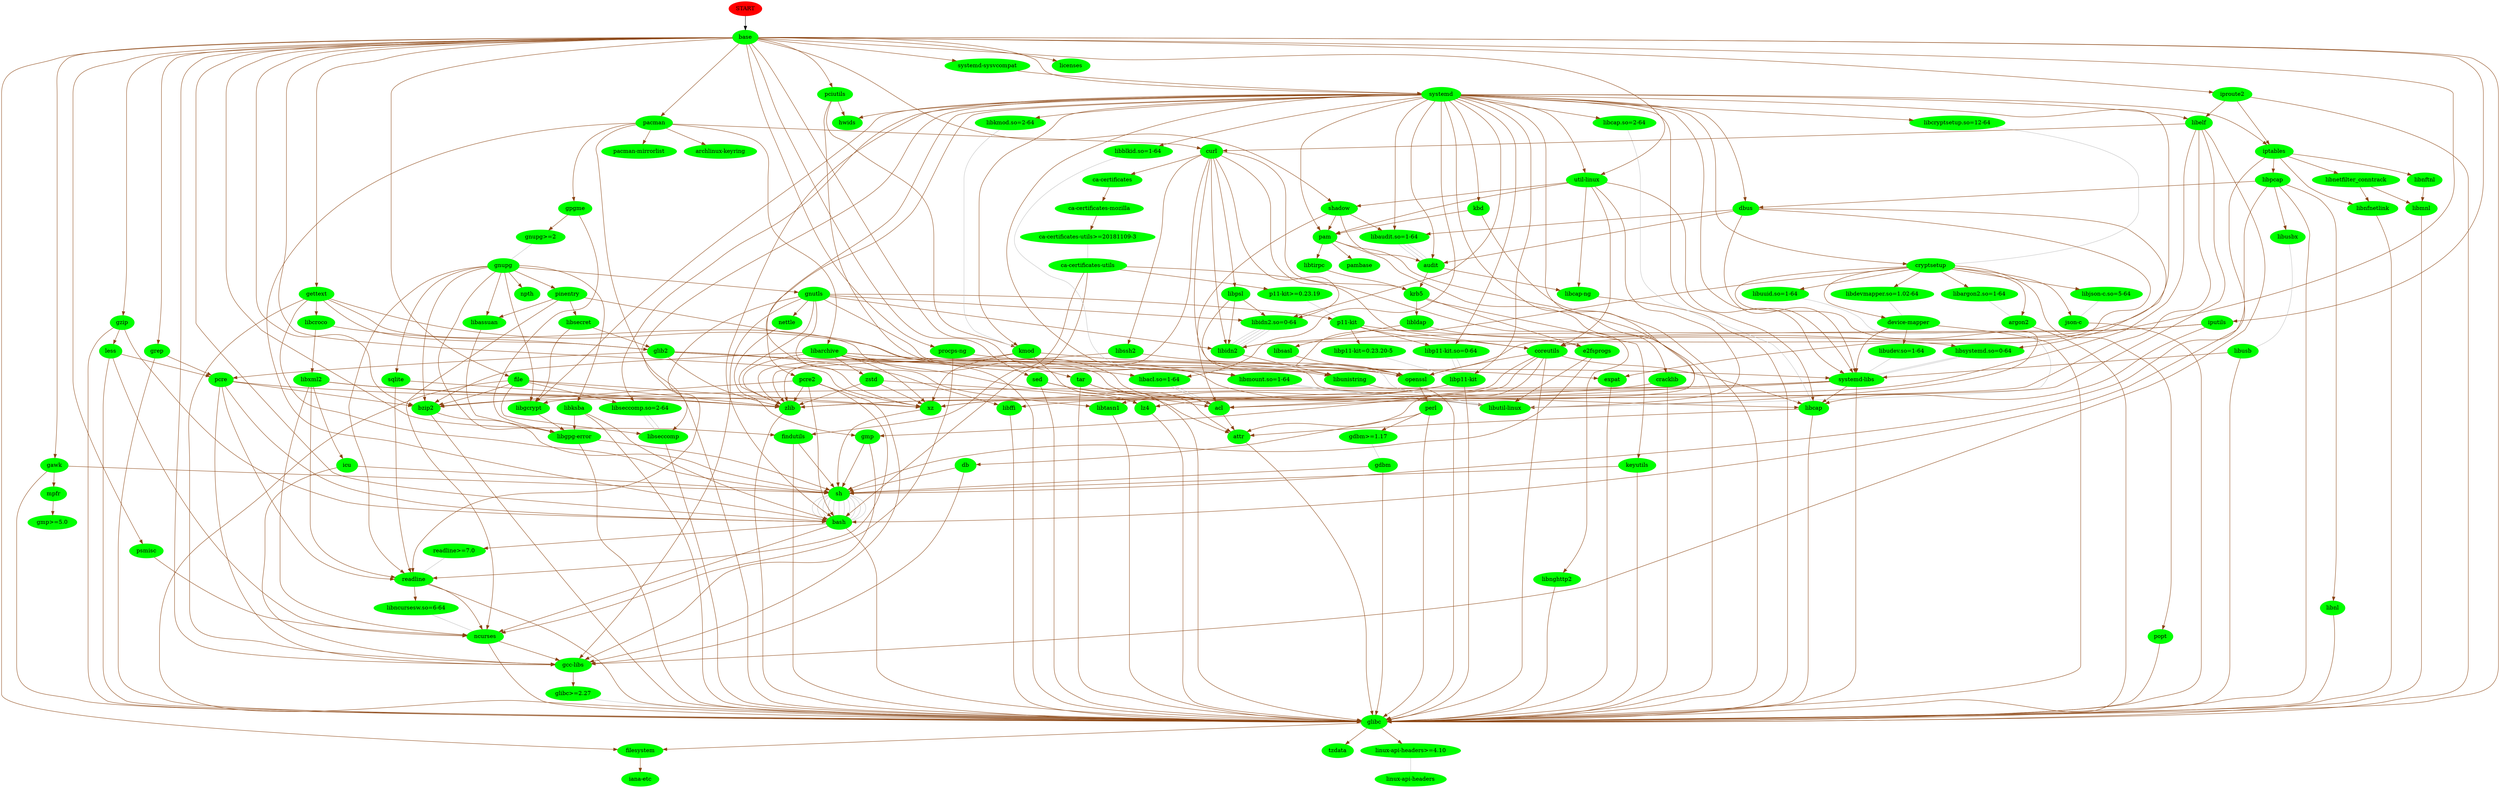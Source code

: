 digraph G { START [color=red, style=filled];
node [style=filled, color=green];
 "START" -> "base";
"base" -> "filesystem" [color=chocolate4];
"filesystem" -> "iana-etc" [color=chocolate4];
"base" -> "gcc-libs" [color=chocolate4];
"gcc-libs" -> "glibc>=2.27" [color=chocolate4];
"glibc>=2.27" -> "glibc" [arrowhead=none, color=grey];
"glibc" -> "linux-api-headers>=4.10" [color=chocolate4];
"linux-api-headers>=4.10" -> "linux-api-headers" [arrowhead=none, color=grey];
"glibc" -> "tzdata" [color=chocolate4];
"glibc" -> "filesystem" [color=chocolate4];
"base" -> "glibc" [color=chocolate4];
"base" -> "bash" [color=chocolate4];
"bash" -> "readline>=7.0" [color=chocolate4];
"readline>=7.0" -> "readline" [arrowhead=none, color=grey];
"readline" -> "glibc" [color=chocolate4];
"readline" -> "ncurses" [color=chocolate4];
"ncurses" -> "glibc" [color=chocolate4];
"ncurses" -> "gcc-libs" [color=chocolate4];
"readline" -> "libncursesw.so=6-64" [color=chocolate4];
"libncursesw.so=6-64" -> "ncurses" [arrowhead=none, color=grey];
"bash" -> "glibc" [color=chocolate4];
"bash" -> "ncurses" [color=chocolate4];
"base" -> "coreutils" [color=chocolate4];
"coreutils" -> "glibc" [color=chocolate4];
"coreutils" -> "acl" [color=chocolate4];
"acl" -> "attr" [color=chocolate4];
"attr" -> "glibc" [color=chocolate4];
"coreutils" -> "attr" [color=chocolate4];
"coreutils" -> "gmp" [color=chocolate4];
"gmp" -> "gcc-libs" [color=chocolate4];
"gmp" -> "sh" [color=chocolate4];
"sh" -> "bash" [arrowhead=none, color=grey];
"coreutils" -> "libcap" [color=chocolate4];
"libcap" -> "glibc" [color=chocolate4];
"libcap" -> "attr" [color=chocolate4];
"coreutils" -> "openssl" [color=chocolate4];
"openssl" -> "perl" [color=chocolate4];
"perl" -> "gdbm>=1.17" [color=chocolate4];
"gdbm>=1.17" -> "gdbm" [arrowhead=none, color=grey];
"gdbm" -> "glibc" [color=chocolate4];
"gdbm" -> "sh" [color=chocolate4];
"sh" -> "bash" [arrowhead=none, color=grey];
"perl" -> "db" [color=chocolate4];
"db" -> "gcc-libs" [color=chocolate4];
"db" -> "sh" [color=chocolate4];
"sh" -> "bash" [arrowhead=none, color=grey];
"perl" -> "glibc" [color=chocolate4];
"base" -> "file" [color=chocolate4];
"file" -> "glibc" [color=chocolate4];
"file" -> "zlib" [color=chocolate4];
"zlib" -> "glibc" [color=chocolate4];
"file" -> "xz" [color=chocolate4];
"xz" -> "sh" [color=chocolate4];
"sh" -> "bash" [arrowhead=none, color=grey];
"file" -> "bzip2" [color=chocolate4];
"bzip2" -> "glibc" [color=chocolate4];
"bzip2" -> "sh" [color=chocolate4];
"sh" -> "bash" [arrowhead=none, color=grey];
"file" -> "libseccomp" [color=chocolate4];
"libseccomp" -> "glibc" [color=chocolate4];
"file" -> "libseccomp.so=2-64" [color=chocolate4];
"libseccomp.so=2-64" -> "libseccomp" [arrowhead=none, color=grey];
"base" -> "findutils" [color=chocolate4];
"findutils" -> "glibc" [color=chocolate4];
"findutils" -> "sh" [color=chocolate4];
"sh" -> "bash" [arrowhead=none, color=grey];
"base" -> "gawk" [color=chocolate4];
"gawk" -> "sh" [color=chocolate4];
"gawk" -> "glibc" [color=chocolate4];
"gawk" -> "mpfr" [color=chocolate4];
"mpfr" -> "gmp>=5.0" [color=chocolate4];
"base" -> "grep" [color=chocolate4];
"grep" -> "glibc" [color=chocolate4];
"grep" -> "pcre" [color=chocolate4];
"pcre" -> "gcc-libs" [color=chocolate4];
"pcre" -> "readline" [color=chocolate4];
"pcre" -> "zlib" [color=chocolate4];
"pcre" -> "bzip2" [color=chocolate4];
"pcre" -> "bash" [color=chocolate4];
"base" -> "procps-ng" [color=chocolate4];
"procps-ng" -> "ncurses" [color=chocolate4];
"procps-ng" -> "systemd-libs" [color=chocolate4];
"systemd-libs" -> "glibc" [color=chocolate4];
"systemd-libs" -> "libcap" [color=chocolate4];
"systemd-libs" -> "libgcrypt" [color=chocolate4];
"libgcrypt" -> "libgpg-error" [color=chocolate4];
"libgpg-error" -> "glibc" [color=chocolate4];
"libgpg-error" -> "sh" [color=chocolate4];
"sh" -> "bash" [arrowhead=none, color=grey];
"systemd-libs" -> "lz4" [color=chocolate4];
"lz4" -> "glibc" [color=chocolate4];
"systemd-libs" -> "xz" [color=chocolate4];
"base" -> "sed" [color=chocolate4];
"sed" -> "glibc" [color=chocolate4];
"sed" -> "acl" [color=chocolate4];
"sed" -> "attr" [color=chocolate4];
"base" -> "tar" [color=chocolate4];
"tar" -> "glibc" [color=chocolate4];
"tar" -> "acl" [color=chocolate4];
"tar" -> "attr" [color=chocolate4];
"base" -> "gettext" [color=chocolate4];
"gettext" -> "gcc-libs" [color=chocolate4];
"gettext" -> "acl" [color=chocolate4];
"gettext" -> "sh" [color=chocolate4];
"sh" -> "bash" [arrowhead=none, color=grey];
"gettext" -> "glib2" [color=chocolate4];
"glib2" -> "pcre" [color=chocolate4];
"glib2" -> "libffi" [color=chocolate4];
"libffi" -> "glibc" [color=chocolate4];
"glib2" -> "libutil-linux" [color=chocolate4];
"glib2" -> "zlib" [color=chocolate4];
"glib2" -> "libmount.so=1-64" [color=chocolate4];
"libmount.so=1-64" -> "libutil-linux" [arrowhead=none, color=grey];
"gettext" -> "libunistring" [color=chocolate4];
"libunistring" -> "glibc" [color=chocolate4];
"gettext" -> "libcroco" [color=chocolate4];
"libcroco" -> "glib2" [color=chocolate4];
"libcroco" -> "libxml2" [color=chocolate4];
"libxml2" -> "zlib" [color=chocolate4];
"libxml2" -> "readline" [color=chocolate4];
"libxml2" -> "ncurses" [color=chocolate4];
"libxml2" -> "xz" [color=chocolate4];
"libxml2" -> "icu" [color=chocolate4];
"icu" -> "gcc-libs" [color=chocolate4];
"icu" -> "sh" [color=chocolate4];
"base" -> "pciutils" [color=chocolate4];
"pciutils" -> "glibc" [color=chocolate4];
"pciutils" -> "hwids" [color=chocolate4];
"pciutils" -> "kmod" [color=chocolate4];
"kmod" -> "glibc" [color=chocolate4];
"kmod" -> "zlib" [color=chocolate4];
"kmod" -> "openssl" [color=chocolate4];
"kmod" -> "xz" [color=chocolate4];
"base" -> "psmisc" [color=chocolate4];
"psmisc" -> "ncurses" [color=chocolate4];
"base" -> "shadow" [color=chocolate4];
"shadow" -> "pam" [color=chocolate4];
"pam" -> "glibc" [color=chocolate4];
"pam" -> "cracklib" [color=chocolate4];
"cracklib" -> "glibc" [color=chocolate4];
"cracklib" -> "zlib" [color=chocolate4];
"pam" -> "libtirpc" [color=chocolate4];
"libtirpc" -> "krb5" [color=chocolate4];
"krb5" -> "e2fsprogs" [color=chocolate4];
"e2fsprogs" -> "sh" [color=chocolate4];
"sh" -> "bash" [arrowhead=none, color=grey];
"e2fsprogs" -> "libutil-linux" [color=chocolate4];
"krb5" -> "libldap" [color=chocolate4];
"libldap" -> "libsasl" [color=chocolate4];
"libsasl" -> "openssl" [color=chocolate4];
"libldap" -> "e2fsprogs" [color=chocolate4];
"krb5" -> "keyutils" [color=chocolate4];
"keyutils" -> "glibc" [color=chocolate4];
"keyutils" -> "sh" [color=chocolate4];
"sh" -> "bash" [arrowhead=none, color=grey];
"pam" -> "pambase" [color=chocolate4];
"shadow" -> "acl" [color=chocolate4];
"shadow" -> "audit" [color=chocolate4];
"audit" -> "krb5" [color=chocolate4];
"audit" -> "libcap-ng" [color=chocolate4];
"libcap-ng" -> "glibc" [color=chocolate4];
"shadow" -> "libaudit.so=1-64" [color=chocolate4];
"libaudit.so=1-64" -> "audit" [arrowhead=none, color=grey];
"base" -> "util-linux" [color=chocolate4];
"util-linux" -> "pam" [color=chocolate4];
"util-linux" -> "shadow" [color=chocolate4];
"util-linux" -> "coreutils" [color=chocolate4];
"util-linux" -> "systemd-libs" [color=chocolate4];
"util-linux" -> "libcap-ng" [color=chocolate4];
"util-linux" -> "libutil-linux" [color=chocolate4];
"base" -> "bzip2" [color=chocolate4];
"base" -> "gzip" [color=chocolate4];
"gzip" -> "glibc" [color=chocolate4];
"gzip" -> "bash" [color=chocolate4];
"gzip" -> "less" [color=chocolate4];
"less" -> "glibc" [color=chocolate4];
"less" -> "ncurses" [color=chocolate4];
"less" -> "pcre" [color=chocolate4];
"base" -> "xz" [color=chocolate4];
"base" -> "licenses" [color=chocolate4];
"base" -> "pacman" [color=chocolate4];
"pacman" -> "bash" [color=chocolate4];
"pacman" -> "glibc" [color=chocolate4];
"pacman" -> "libarchive" [color=chocolate4];
"libarchive" -> "acl" [color=chocolate4];
"libarchive" -> "libacl.so=1-64" [color=chocolate4];
"libacl.so=1-64" -> "acl" [arrowhead=none, color=grey];
"libarchive" -> "bzip2" [color=chocolate4];
"libarchive" -> "expat" [color=chocolate4];
"expat" -> "glibc" [color=chocolate4];
"libarchive" -> "lz4" [color=chocolate4];
"libarchive" -> "openssl" [color=chocolate4];
"libarchive" -> "xz" [color=chocolate4];
"libarchive" -> "zlib" [color=chocolate4];
"libarchive" -> "zstd" [color=chocolate4];
"zstd" -> "zlib" [color=chocolate4];
"zstd" -> "xz" [color=chocolate4];
"zstd" -> "lz4" [color=chocolate4];
"pacman" -> "curl" [color=chocolate4];
"curl" -> "ca-certificates" [color=chocolate4];
"ca-certificates" -> "ca-certificates-mozilla" [color=chocolate4];
"ca-certificates-mozilla" -> "ca-certificates-utils>=20181109-3" [color=chocolate4];
"ca-certificates-utils>=20181109-3" -> "ca-certificates-utils" [arrowhead=none, color=grey];
"ca-certificates-utils" -> "bash" [color=chocolate4];
"ca-certificates-utils" -> "coreutils" [color=chocolate4];
"ca-certificates-utils" -> "findutils" [color=chocolate4];
"ca-certificates-utils" -> "p11-kit>=0.23.19" [color=chocolate4];
"p11-kit>=0.23.19" -> "p11-kit" [arrowhead=none, color=grey];
"p11-kit" -> "libp11-kit=0.23.20-5" [color=chocolate4];
"libp11-kit=0.23.20-5" -> "libp11-kit" [arrowhead=none, color=grey];
"libp11-kit" -> "glibc" [color=chocolate4];
"libp11-kit" -> "libtasn1" [color=chocolate4];
"libtasn1" -> "glibc" [color=chocolate4];
"libp11-kit" -> "libffi" [color=chocolate4];
"p11-kit" -> "coreutils" [color=chocolate4];
"p11-kit" -> "libp11-kit.so=0-64" [color=chocolate4];
"libp11-kit.so=0-64" -> "libp11-kit" [arrowhead=none, color=grey];
"p11-kit" -> "libsystemd.so=0-64" [color=chocolate4];
"libsystemd.so=0-64" -> "systemd-libs" [arrowhead=none, color=grey];
"curl" -> "krb5" [color=chocolate4];
"curl" -> "libssh2" [color=chocolate4];
"libssh2" -> "openssl" [color=chocolate4];
"libssh2" -> "zlib" [color=chocolate4];
"curl" -> "openssl" [color=chocolate4];
"curl" -> "zlib" [color=chocolate4];
"curl" -> "libpsl" [color=chocolate4];
"libpsl" -> "libidn2" [color=chocolate4];
"libidn2" -> "libunistring" [color=chocolate4];
"libpsl" -> "libidn2.so=0-64" [color=chocolate4];
"libidn2.so=0-64" -> "libidn2" [arrowhead=none, color=grey];
"libpsl" -> "libunistring" [color=chocolate4];
"curl" -> "libnghttp2" [color=chocolate4];
"libnghttp2" -> "glibc" [color=chocolate4];
"curl" -> "libidn2" [color=chocolate4];
"curl" -> "libidn2.so=0-64" [color=chocolate4];
"libidn2.so=0-64" -> "libidn2" [arrowhead=none, color=grey];
"pacman" -> "gpgme" [color=chocolate4];
"gpgme" -> "libgpg-error" [color=chocolate4];
"gpgme" -> "gnupg>=2" [color=chocolate4];
"gnupg>=2" -> "gnupg" [arrowhead=none, color=grey];
"gnupg" -> "npth" [color=chocolate4];
"gnupg" -> "libgpg-error" [color=chocolate4];
"gnupg" -> "libgcrypt" [color=chocolate4];
"gnupg" -> "libksba" [color=chocolate4];
"libksba" -> "bash" [color=chocolate4];
"libksba" -> "libgpg-error" [color=chocolate4];
"libksba" -> "glibc" [color=chocolate4];
"gnupg" -> "libassuan" [color=chocolate4];
"libassuan" -> "libgpg-error" [color=chocolate4];
"gnupg" -> "pinentry" [color=chocolate4];
"pinentry" -> "ncurses" [color=chocolate4];
"pinentry" -> "libcap" [color=chocolate4];
"pinentry" -> "libassuan" [color=chocolate4];
"pinentry" -> "libsecret" [color=chocolate4];
"libsecret" -> "glib2" [color=chocolate4];
"libsecret" -> "libgcrypt" [color=chocolate4];
"gnupg" -> "bzip2" [color=chocolate4];
"gnupg" -> "readline" [color=chocolate4];
"gnupg" -> "gnutls" [color=chocolate4];
"gnutls" -> "gcc-libs" [color=chocolate4];
"gnutls" -> "libtasn1" [color=chocolate4];
"gnutls" -> "readline" [color=chocolate4];
"gnutls" -> "zlib" [color=chocolate4];
"gnutls" -> "nettle" [color=chocolate4];
"nettle" -> "gmp" [color=chocolate4];
"gnutls" -> "p11-kit" [color=chocolate4];
"gnutls" -> "libidn2" [color=chocolate4];
"gnutls" -> "libidn2.so=0-64" [color=chocolate4];
"libidn2.so=0-64" -> "libidn2" [arrowhead=none, color=grey];
"gnutls" -> "libunistring" [color=chocolate4];
"gnupg" -> "sqlite" [color=chocolate4];
"sqlite" -> "readline" [color=chocolate4];
"sqlite" -> "zlib" [color=chocolate4];
"pacman" -> "pacman-mirrorlist" [color=chocolate4];
"pacman" -> "archlinux-keyring" [color=chocolate4];
"base" -> "systemd" [color=chocolate4];
"systemd" -> "acl" [color=chocolate4];
"systemd" -> "libacl.so=1-64" [color=chocolate4];
"libacl.so=1-64" -> "acl" [arrowhead=none, color=grey];
"systemd" -> "bash" [color=chocolate4];
"systemd" -> "cryptsetup" [color=chocolate4];
"cryptsetup" -> "device-mapper" [color=chocolate4];
"device-mapper" -> "glibc" [color=chocolate4];
"device-mapper" -> "systemd-libs" [color=chocolate4];
"device-mapper" -> "libudev.so=1-64" [color=chocolate4];
"libudev.so=1-64" -> "systemd-libs" [arrowhead=none, color=grey];
"cryptsetup" -> "libdevmapper.so=1.02-64" [color=chocolate4];
"libdevmapper.so=1.02-64" -> "device-mapper" [arrowhead=none, color=grey];
"cryptsetup" -> "openssl" [color=chocolate4];
"cryptsetup" -> "popt" [color=chocolate4];
"popt" -> "glibc" [color=chocolate4];
"cryptsetup" -> "libutil-linux" [color=chocolate4];
"cryptsetup" -> "libuuid.so=1-64" [color=chocolate4];
"libuuid.so=1-64" -> "libutil-linux" [arrowhead=none, color=grey];
"cryptsetup" -> "json-c" [color=chocolate4];
"json-c" -> "glibc" [color=chocolate4];
"cryptsetup" -> "libjson-c.so=5-64" [color=chocolate4];
"libjson-c.so=5-64" -> "json-c" [arrowhead=none, color=grey];
"cryptsetup" -> "argon2" [color=chocolate4];
"argon2" -> "glibc" [color=chocolate4];
"cryptsetup" -> "libargon2.so=1-64" [color=chocolate4];
"libargon2.so=1-64" -> "argon2" [arrowhead=none, color=grey];
"systemd" -> "libcryptsetup.so=12-64" [color=chocolate4];
"libcryptsetup.so=12-64" -> "cryptsetup" [arrowhead=none, color=grey];
"systemd" -> "dbus" [color=chocolate4];
"dbus" -> "systemd-libs" [color=chocolate4];
"dbus" -> "expat" [color=chocolate4];
"dbus" -> "audit" [color=chocolate4];
"dbus" -> "libsystemd.so=0-64" [color=chocolate4];
"libsystemd.so=0-64" -> "systemd-libs" [arrowhead=none, color=grey];
"dbus" -> "libaudit.so=1-64" [color=chocolate4];
"libaudit.so=1-64" -> "audit" [arrowhead=none, color=grey];
"systemd" -> "iptables" [color=chocolate4];
"iptables" -> "libnftnl" [color=chocolate4];
"libnftnl" -> "libmnl" [color=chocolate4];
"libmnl" -> "glibc" [color=chocolate4];
"iptables" -> "libpcap" [color=chocolate4];
"libpcap" -> "glibc" [color=chocolate4];
"libpcap" -> "libnl" [color=chocolate4];
"libnl" -> "glibc" [color=chocolate4];
"libpcap" -> "sh" [color=chocolate4];
"sh" -> "bash" [arrowhead=none, color=grey];
"libpcap" -> "libusbx" [color=chocolate4];
"libusbx" -> "libusb" [arrowhead=none, color=grey];
"libusb" -> "glibc" [color=chocolate4];
"libusb" -> "systemd-libs" [color=chocolate4];
"libpcap" -> "dbus" [color=chocolate4];
"iptables" -> "libnfnetlink" [color=chocolate4];
"libnfnetlink" -> "glibc" [color=chocolate4];
"iptables" -> "libnetfilter_conntrack" [color=chocolate4];
"libnetfilter_conntrack" -> "libnfnetlink" [color=chocolate4];
"libnetfilter_conntrack" -> "libmnl" [color=chocolate4];
"iptables" -> "bash" [color=chocolate4];
"systemd" -> "kbd" [color=chocolate4];
"kbd" -> "glibc" [color=chocolate4];
"kbd" -> "pam" [color=chocolate4];
"systemd" -> "kmod" [color=chocolate4];
"systemd" -> "libkmod.so=2-64" [color=chocolate4];
"libkmod.so=2-64" -> "kmod" [arrowhead=none, color=grey];
"systemd" -> "hwids" [color=chocolate4];
"systemd" -> "libcap" [color=chocolate4];
"systemd" -> "libcap.so=2-64" [color=chocolate4];
"libcap.so=2-64" -> "libcap" [arrowhead=none, color=grey];
"systemd" -> "libgcrypt" [color=chocolate4];
"systemd" -> "systemd-libs" [color=chocolate4];
"systemd" -> "libidn2" [color=chocolate4];
"systemd" -> "libidn2.so=0-64" [color=chocolate4];
"libidn2.so=0-64" -> "libidn2" [arrowhead=none, color=grey];
"systemd" -> "lz4" [color=chocolate4];
"systemd" -> "pam" [color=chocolate4];
"systemd" -> "libelf" [color=chocolate4];
"libelf" -> "gcc-libs" [color=chocolate4];
"libelf" -> "zlib" [color=chocolate4];
"libelf" -> "bzip2" [color=chocolate4];
"libelf" -> "xz" [color=chocolate4];
"libelf" -> "curl" [color=chocolate4];
"systemd" -> "libseccomp" [color=chocolate4];
"systemd" -> "libseccomp.so=2-64" [color=chocolate4];
"libseccomp.so=2-64" -> "libseccomp" [arrowhead=none, color=grey];
"systemd" -> "util-linux" [color=chocolate4];
"systemd" -> "libblkid.so=1-64" [color=chocolate4];
"libblkid.so=1-64" -> "libutil-linux" [arrowhead=none, color=grey];
"systemd" -> "libmount.so=1-64" [color=chocolate4];
"libmount.so=1-64" -> "libutil-linux" [arrowhead=none, color=grey];
"systemd" -> "xz" [color=chocolate4];
"systemd" -> "pcre2" [color=chocolate4];
"pcre2" -> "gcc-libs" [color=chocolate4];
"pcre2" -> "readline" [color=chocolate4];
"pcre2" -> "zlib" [color=chocolate4];
"pcre2" -> "bzip2" [color=chocolate4];
"pcre2" -> "bash" [color=chocolate4];
"systemd" -> "audit" [color=chocolate4];
"systemd" -> "libaudit.so=1-64" [color=chocolate4];
"libaudit.so=1-64" -> "audit" [arrowhead=none, color=grey];
"systemd" -> "libp11-kit" [color=chocolate4];
"systemd" -> "libp11-kit.so=0-64" [color=chocolate4];
"libp11-kit.so=0-64" -> "libp11-kit" [arrowhead=none, color=grey];
"base" -> "systemd-sysvcompat" [color=chocolate4];
"systemd-sysvcompat" -> "systemd" [color=chocolate4];
"base" -> "iputils" [color=chocolate4];
"iputils" -> "openssl" [color=chocolate4];
"iputils" -> "libcap" [color=chocolate4];
"iputils" -> "libidn2" [color=chocolate4];
"base" -> "iproute2" [color=chocolate4];
"iproute2" -> "glibc" [color=chocolate4];
"iproute2" -> "iptables" [color=chocolate4];
"iproute2" -> "libelf" [color=chocolate4];
}
